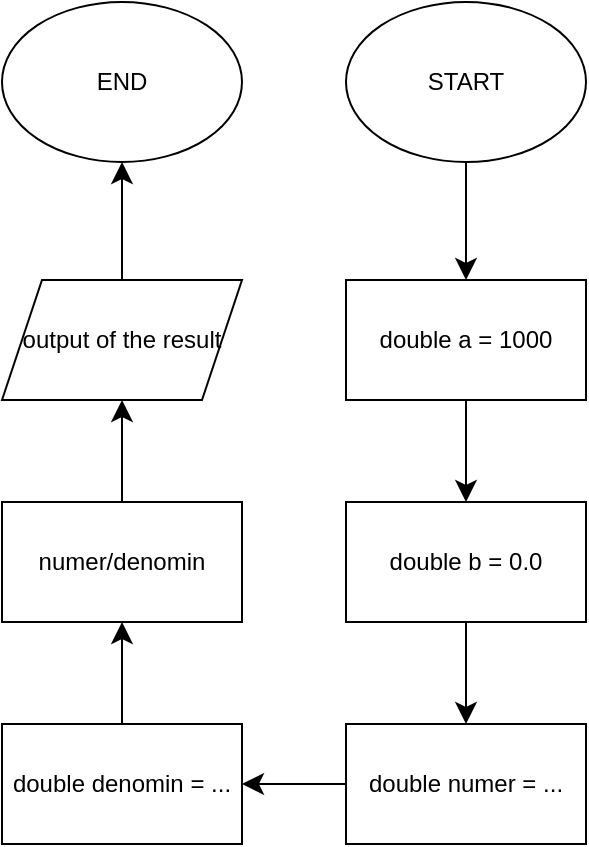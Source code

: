 <mxfile version="24.7.17">
  <diagram name="Сторінка-1" id="MLvG723oWws9hBu1Deld">
    <mxGraphModel dx="984" dy="714" grid="0" gridSize="10" guides="1" tooltips="1" connect="1" arrows="1" fold="1" page="0" pageScale="1" pageWidth="827" pageHeight="1169" math="0" shadow="0">
      <root>
        <mxCell id="0" />
        <mxCell id="1" parent="0" />
        <mxCell id="TZlDGi1Wq05ViwNFm-2Q-3" value="" style="edgeStyle=none;curved=1;rounded=0;orthogonalLoop=1;jettySize=auto;html=1;fontSize=12;startSize=8;endSize=8;entryX=0.5;entryY=0;entryDx=0;entryDy=0;" edge="1" parent="1" source="TZlDGi1Wq05ViwNFm-2Q-1" target="TZlDGi1Wq05ViwNFm-2Q-2">
          <mxGeometry relative="1" as="geometry">
            <mxPoint x="151" y="171" as="targetPoint" />
            <Array as="points" />
          </mxGeometry>
        </mxCell>
        <mxCell id="TZlDGi1Wq05ViwNFm-2Q-1" value="START" style="ellipse;whiteSpace=wrap;html=1;" vertex="1" parent="1">
          <mxGeometry x="93" y="36" width="120" height="80" as="geometry" />
        </mxCell>
        <mxCell id="TZlDGi1Wq05ViwNFm-2Q-5" value="" style="edgeStyle=none;curved=1;rounded=0;orthogonalLoop=1;jettySize=auto;html=1;fontSize=12;startSize=8;endSize=8;" edge="1" parent="1" source="TZlDGi1Wq05ViwNFm-2Q-2" target="TZlDGi1Wq05ViwNFm-2Q-4">
          <mxGeometry relative="1" as="geometry" />
        </mxCell>
        <mxCell id="TZlDGi1Wq05ViwNFm-2Q-2" value="double a = 1000" style="whiteSpace=wrap;html=1;" vertex="1" parent="1">
          <mxGeometry x="93" y="175" width="120" height="60" as="geometry" />
        </mxCell>
        <mxCell id="TZlDGi1Wq05ViwNFm-2Q-7" value="" style="edgeStyle=none;curved=1;rounded=0;orthogonalLoop=1;jettySize=auto;html=1;fontSize=12;startSize=8;endSize=8;" edge="1" parent="1" source="TZlDGi1Wq05ViwNFm-2Q-4" target="TZlDGi1Wq05ViwNFm-2Q-6">
          <mxGeometry relative="1" as="geometry" />
        </mxCell>
        <mxCell id="TZlDGi1Wq05ViwNFm-2Q-4" value="double b = 0.0" style="whiteSpace=wrap;html=1;" vertex="1" parent="1">
          <mxGeometry x="93" y="286" width="120" height="60" as="geometry" />
        </mxCell>
        <mxCell id="TZlDGi1Wq05ViwNFm-2Q-9" value="" style="edgeStyle=none;curved=1;rounded=0;orthogonalLoop=1;jettySize=auto;html=1;fontSize=12;startSize=8;endSize=8;" edge="1" parent="1" source="TZlDGi1Wq05ViwNFm-2Q-6" target="TZlDGi1Wq05ViwNFm-2Q-8">
          <mxGeometry relative="1" as="geometry" />
        </mxCell>
        <mxCell id="TZlDGi1Wq05ViwNFm-2Q-6" value="double numer = ..." style="whiteSpace=wrap;html=1;" vertex="1" parent="1">
          <mxGeometry x="93" y="397" width="120" height="60" as="geometry" />
        </mxCell>
        <mxCell id="TZlDGi1Wq05ViwNFm-2Q-11" value="" style="edgeStyle=none;curved=1;rounded=0;orthogonalLoop=1;jettySize=auto;html=1;fontSize=12;startSize=8;endSize=8;" edge="1" parent="1" source="TZlDGi1Wq05ViwNFm-2Q-8" target="TZlDGi1Wq05ViwNFm-2Q-10">
          <mxGeometry relative="1" as="geometry" />
        </mxCell>
        <mxCell id="TZlDGi1Wq05ViwNFm-2Q-8" value="double denomin = ..." style="whiteSpace=wrap;html=1;" vertex="1" parent="1">
          <mxGeometry x="-79" y="397" width="120" height="60" as="geometry" />
        </mxCell>
        <mxCell id="TZlDGi1Wq05ViwNFm-2Q-13" value="" style="edgeStyle=none;curved=1;rounded=0;orthogonalLoop=1;jettySize=auto;html=1;fontSize=12;startSize=8;endSize=8;" edge="1" parent="1" source="TZlDGi1Wq05ViwNFm-2Q-10" target="TZlDGi1Wq05ViwNFm-2Q-12">
          <mxGeometry relative="1" as="geometry" />
        </mxCell>
        <mxCell id="TZlDGi1Wq05ViwNFm-2Q-10" value="numer/denomin" style="whiteSpace=wrap;html=1;" vertex="1" parent="1">
          <mxGeometry x="-79" y="286" width="120" height="60" as="geometry" />
        </mxCell>
        <mxCell id="TZlDGi1Wq05ViwNFm-2Q-15" style="edgeStyle=none;curved=1;rounded=0;orthogonalLoop=1;jettySize=auto;html=1;entryX=0.5;entryY=1;entryDx=0;entryDy=0;fontSize=12;startSize=8;endSize=8;" edge="1" parent="1" source="TZlDGi1Wq05ViwNFm-2Q-12" target="TZlDGi1Wq05ViwNFm-2Q-14">
          <mxGeometry relative="1" as="geometry" />
        </mxCell>
        <mxCell id="TZlDGi1Wq05ViwNFm-2Q-12" value="output of the result" style="shape=parallelogram;perimeter=parallelogramPerimeter;whiteSpace=wrap;html=1;fixedSize=1;" vertex="1" parent="1">
          <mxGeometry x="-79" y="175" width="120" height="60" as="geometry" />
        </mxCell>
        <mxCell id="TZlDGi1Wq05ViwNFm-2Q-14" value="END" style="ellipse;whiteSpace=wrap;html=1;" vertex="1" parent="1">
          <mxGeometry x="-79" y="36" width="120" height="80" as="geometry" />
        </mxCell>
      </root>
    </mxGraphModel>
  </diagram>
</mxfile>

